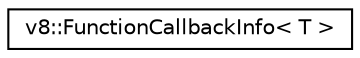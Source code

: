 digraph "Graphical Class Hierarchy"
{
  edge [fontname="Helvetica",fontsize="10",labelfontname="Helvetica",labelfontsize="10"];
  node [fontname="Helvetica",fontsize="10",shape=record];
  rankdir="LR";
  Node1 [label="v8::FunctionCallbackInfo\< T \>",height=0.2,width=0.4,color="black", fillcolor="white", style="filled",URL="$classv8_1_1FunctionCallbackInfo.html"];
}
